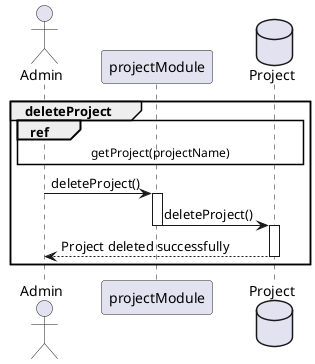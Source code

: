 @startuml

Actor Admin as A
Participant projectModule as PM
Database Project as P

group deleteProject

ref over A, PM, P : getProject(projectName)

A -> PM: deleteProject()
activate PM
PM -> P: deleteProject()
deactivate PM
activate P
A <-- P: Project deleted successfully
deactivate P

end
@enduml
